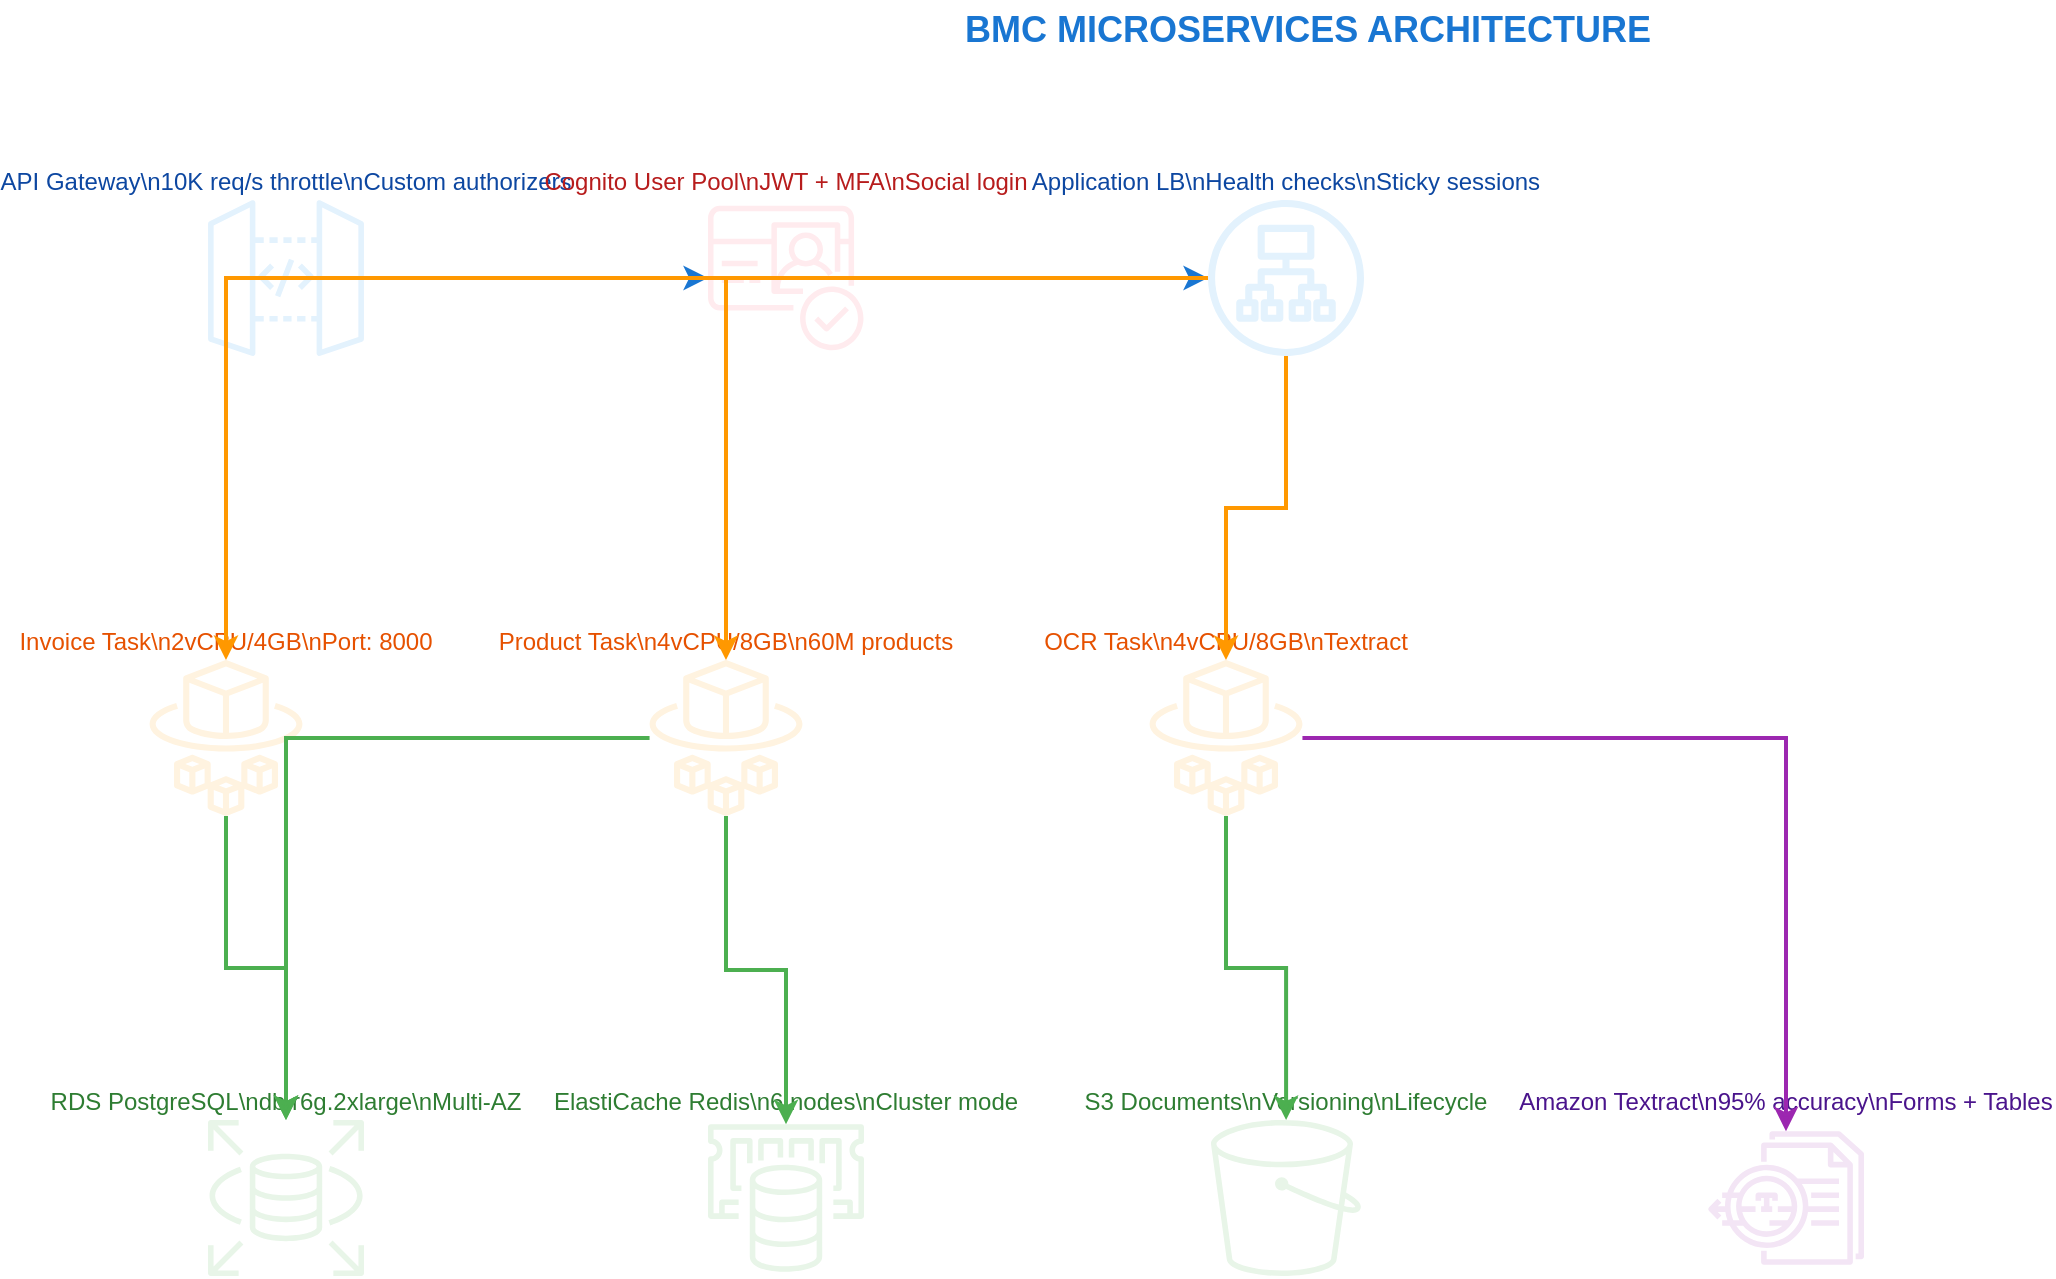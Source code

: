 <?xml version='1.0' encoding='utf-8'?>
<mxfile version="22.1.11">
  <diagram name="AWS Microservices Architecture" id="microservices_template">
    <mxGraphModel dx="2500" dy="1600" grid="1" gridSize="10" guides="1" tooltips="1" connect="1" arrows="1" fold="1" page="1" pageScale="1" pageWidth="1400" pageHeight="1000">
      <root>
        <mxCell id="0" />
        <mxCell id="1" parent="0" />
        
        <mxCell id="title" value="BMC MICROSERVICES ARCHITECTURE" style="text;html=1;strokeColor=none;fillColor=none;align=center;verticalAlign=middle;whiteSpace=wrap;rounded=0;fontSize=18;fontStyle=1;fontColor=#1976D2;" vertex="1" parent="1">
          <mxGeometry x="400" y="20" width="600" height="30" as="geometry" />
        </mxCell>
        
        <mxCell id="api_gateway" value="API Gateway\n10K req/s throttle\nCustom authorizers" style="shape=mxgraph.aws4.api_gateway;labelPosition=bottom;verticalLabelPosition=top;align=center;verticalAlign=bottom;fillColor=#E3F2FD;strokeColor=#1976D2;fontColor=#0D47A1;" vertex="1" parent="1">
          <mxGeometry x="150" y="120" width="78" height="78" as="geometry" />
        </mxCell>
        
        <mxCell id="cognito" value="Cognito User Pool\nJWT + MFA\nSocial login" style="shape=mxgraph.aws4.cognito;labelPosition=bottom;verticalLabelPosition=top;align=center;verticalAlign=bottom;fillColor=#FFEBEE;strokeColor=#D32F2F;fontColor=#B71C1C;" vertex="1" parent="1">
          <mxGeometry x="400" y="120" width="78" height="78" as="geometry" />
        </mxCell>
        
        <mxCell id="alb" value="Application LB\nHealth checks\nSticky sessions" style="shape=mxgraph.aws4.application_load_balancer;labelPosition=bottom;verticalLabelPosition=top;align=center;verticalAlign=bottom;fillColor=#E3F2FD;strokeColor=#1976D2;fontColor=#0D47A1;" vertex="1" parent="1">
          <mxGeometry x="650" y="120" width="78" height="78" as="geometry" />
        </mxCell>
        
        <mxCell id="invoice_task" value="Invoice Task\n2vCPU/4GB\nPort: 8000" style="shape=mxgraph.aws4.fargate;labelPosition=bottom;verticalLabelPosition=top;align=center;verticalAlign=bottom;fillColor=#FFF3E0;strokeColor=#FF9800;fontColor=#E65100;" vertex="1" parent="1">
          <mxGeometry x="120" y="350" width="78" height="78" as="geometry" />
        </mxCell>
        
        <mxCell id="product_task" value="Product Task\n4vCPU/8GB\n60M products" style="shape=mxgraph.aws4.fargate;labelPosition=bottom;verticalLabelPosition=top;align=center;verticalAlign=bottom;fillColor=#FFF3E0;strokeColor=#FF9800;fontColor=#E65100;" vertex="1" parent="1">
          <mxGeometry x="370" y="350" width="78" height="78" as="geometry" />
        </mxCell>
        
        <mxCell id="ocr_task" value="OCR Task\n4vCPU/8GB\nTextract" style="shape=mxgraph.aws4.fargate;labelPosition=bottom;verticalLabelPosition=top;align=center;verticalAlign=bottom;fillColor=#FFF3E0;strokeColor=#FF9800;fontColor=#E65100;" vertex="1" parent="1">
          <mxGeometry x="620" y="350" width="78" height="78" as="geometry" />
        </mxCell>
        
        <mxCell id="rds" value="RDS PostgreSQL\ndb.r6g.2xlarge\nMulti-AZ" style="shape=mxgraph.aws4.rds;labelPosition=bottom;verticalLabelPosition=top;align=center;verticalAlign=bottom;fillColor=#E8F5E8;strokeColor=#4CAF50;fontColor=#2E7D32;" vertex="1" parent="1">
          <mxGeometry x="150" y="580" width="78" height="78" as="geometry" />
        </mxCell>
        
        <mxCell id="redis" value="ElastiCache Redis\n6 nodes\nCluster mode" style="shape=mxgraph.aws4.elasticache;labelPosition=bottom;verticalLabelPosition=top;align=center;verticalAlign=bottom;fillColor=#E8F5E8;strokeColor=#4CAF50;fontColor=#2E7D32;" vertex="1" parent="1">
          <mxGeometry x="400" y="580" width="78" height="78" as="geometry" />
        </mxCell>
        
        <mxCell id="s3" value="S3 Documents\nVersioning\nLifecycle" style="shape=mxgraph.aws4.s3;labelPosition=bottom;verticalLabelPosition=top;align=center;verticalAlign=bottom;fillColor=#E8F5E8;strokeColor=#4CAF50;fontColor=#2E7D32;" vertex="1" parent="1">
          <mxGeometry x="650" y="580" width="78" height="78" as="geometry" />
        </mxCell>
        
        <mxCell id="textract" value="Amazon Textract\n95% accuracy\nForms + Tables" style="shape=mxgraph.aws4.textract;labelPosition=bottom;verticalLabelPosition=top;align=center;verticalAlign=bottom;fillColor=#F3E5F5;strokeColor=#9C27B0;fontColor=#4A148C;" vertex="1" parent="1">
          <mxGeometry x="900" y="580" width="78" height="78" as="geometry" />
        </mxCell>
        
        <mxCell id="conn1" style="edgeStyle=orthogonalEdgeStyle;rounded=0;orthogonalLoop=1;jettySize=auto;html=1;strokeColor=#1976D2;strokeWidth=2;" edge="1" parent="1" source="api_gateway" target="cognito">
          <mxGeometry relative="1" as="geometry" />
        </mxCell>
        
        <mxCell id="conn2" style="edgeStyle=orthogonalEdgeStyle;rounded=0;orthogonalLoop=1;jettySize=auto;html=1;strokeColor=#1976D2;strokeWidth=2;" edge="1" parent="1" source="cognito" target="alb">
          <mxGeometry relative="1" as="geometry" />
        </mxCell>
        
        <mxCell id="conn3" style="edgeStyle=orthogonalEdgeStyle;rounded=0;orthogonalLoop=1;jettySize=auto;html=1;strokeColor=#FF9800;strokeWidth=2;" edge="1" parent="1" source="alb" target="invoice_task">
          <mxGeometry relative="1" as="geometry" />
        </mxCell>
        
        <mxCell id="conn4" style="edgeStyle=orthogonalEdgeStyle;rounded=0;orthogonalLoop=1;jettySize=auto;html=1;strokeColor=#FF9800;strokeWidth=2;" edge="1" parent="1" source="alb" target="product_task">
          <mxGeometry relative="1" as="geometry" />
        </mxCell>
        
        <mxCell id="conn5" style="edgeStyle=orthogonalEdgeStyle;rounded=0;orthogonalLoop=1;jettySize=auto;html=1;strokeColor=#FF9800;strokeWidth=2;" edge="1" parent="1" source="alb" target="ocr_task">
          <mxGeometry relative="1" as="geometry" />
        </mxCell>
        
        <mxCell id="conn6" style="edgeStyle=orthogonalEdgeStyle;rounded=0;orthogonalLoop=1;jettySize=auto;html=1;strokeColor=#4CAF50;strokeWidth=2;" edge="1" parent="1" source="invoice_task" target="rds">
          <mxGeometry relative="1" as="geometry" />
        </mxCell>
        
        <mxCell id="conn7" style="edgeStyle=orthogonalEdgeStyle;rounded=0;orthogonalLoop=1;jettySize=auto;html=1;strokeColor=#4CAF50;strokeWidth=2;" edge="1" parent="1" source="product_task" target="redis">
          <mxGeometry relative="1" as="geometry" />
        </mxCell>
        
        <mxCell id="conn8" style="edgeStyle=orthogonalEdgeStyle;rounded=0;orthogonalLoop=1;jettySize=auto;html=1;strokeColor=#4CAF50;strokeWidth=2;" edge="1" parent="1" source="product_task" target="rds">
          <mxGeometry relative="1" as="geometry" />
        </mxCell>
        
        <mxCell id="conn9" style="edgeStyle=orthogonalEdgeStyle;rounded=0;orthogonalLoop=1;jettySize=auto;html=1;strokeColor=#9C27B0;strokeWidth=2;" edge="1" parent="1" source="ocr_task" target="textract">
          <mxGeometry relative="1" as="geometry" />
        </mxCell>
        
        <mxCell id="conn10" style="edgeStyle=orthogonalEdgeStyle;rounded=0;orthogonalLoop=1;jettySize=auto;html=1;strokeColor=#4CAF50;strokeWidth=2;" edge="1" parent="1" source="ocr_task" target="s3">
          <mxGeometry relative="1" as="geometry" />
        </mxCell>
        
      </root>
    </mxGraphModel>
  </diagram>
</mxfile>